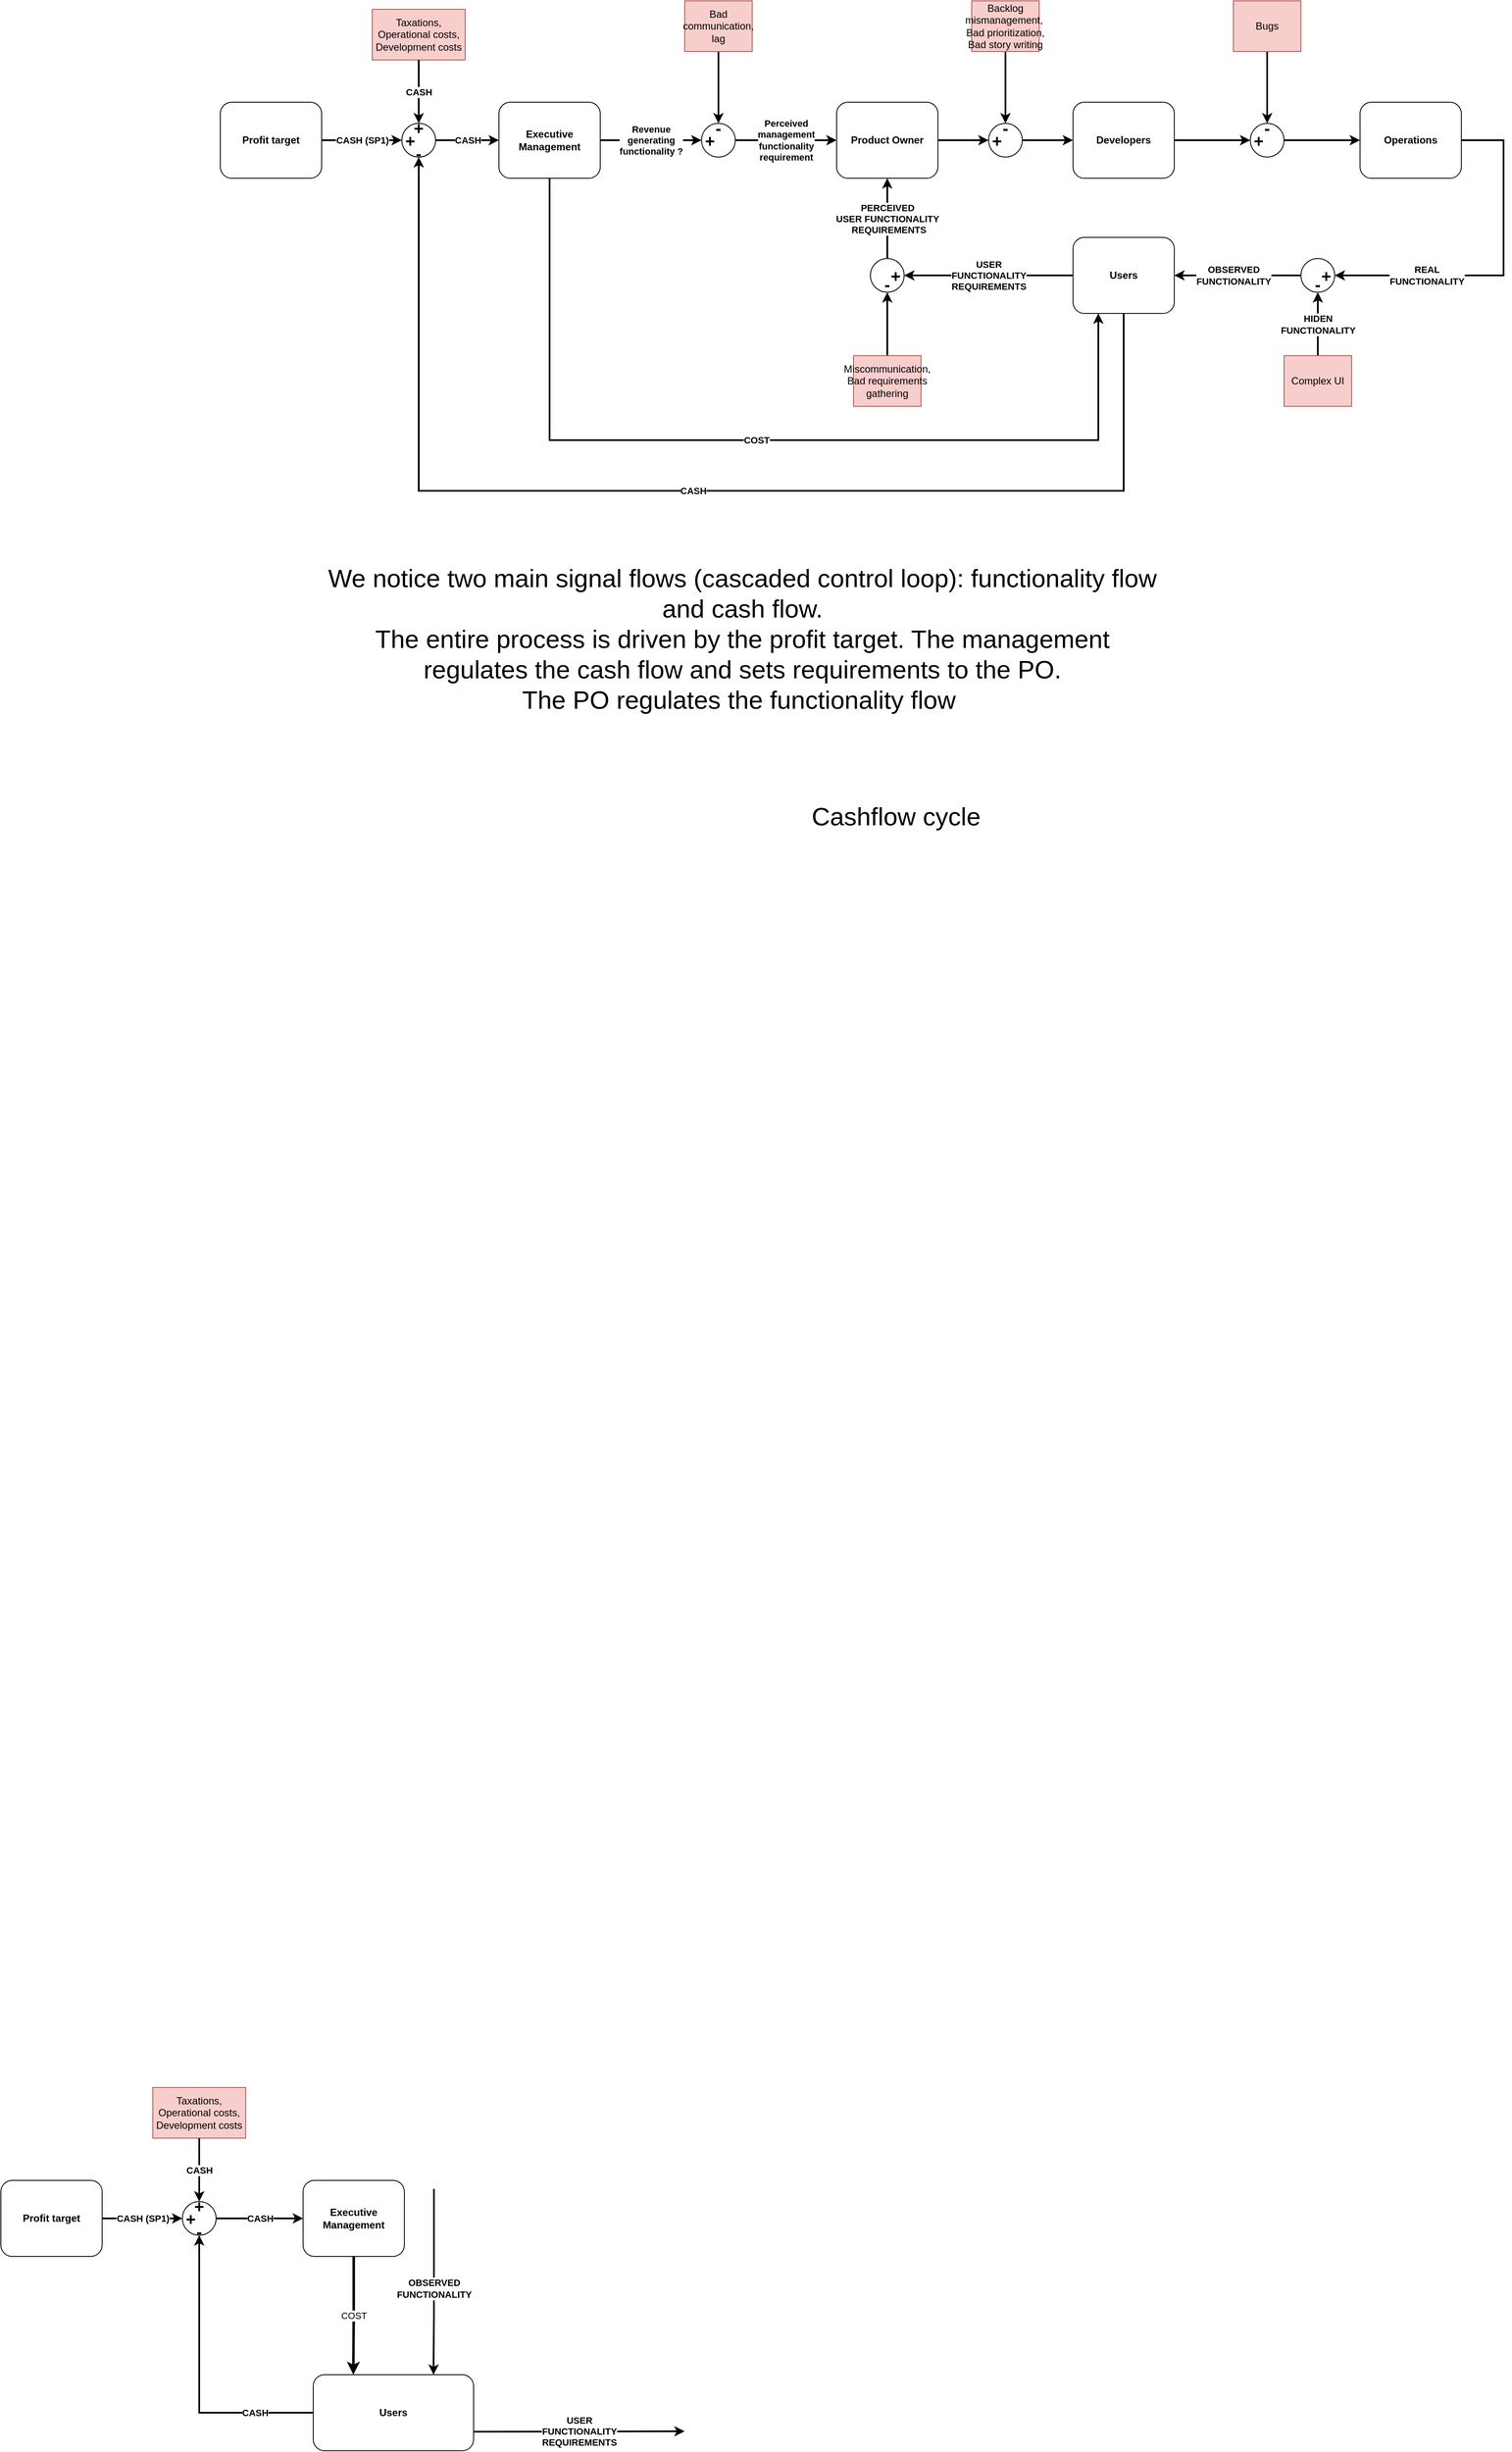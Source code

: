<mxfile version="22.1.11" type="github" pages="2">
  <diagram name="MAIN" id="kMi4MfaVG8bFLmQlTl4C">
    <mxGraphModel dx="2533" dy="1007" grid="1" gridSize="10" guides="1" tooltips="1" connect="1" arrows="1" fold="1" page="1" pageScale="1" pageWidth="827" pageHeight="1169" math="0" shadow="0">
      <root>
        <mxCell id="0" />
        <mxCell id="1" parent="0" />
        <mxCell id="jFcU7FumkJ6Ztm3b8WU0-35" value="&lt;b&gt;Revenue &lt;br&gt;generating&lt;br&gt;functionality ?&lt;/b&gt;" style="edgeStyle=orthogonalEdgeStyle;rounded=0;orthogonalLoop=1;jettySize=auto;html=1;exitX=1;exitY=0.5;exitDx=0;exitDy=0;entryX=0;entryY=0.5;entryDx=0;entryDy=0;strokeWidth=2;" parent="1" source="jFcU7FumkJ6Ztm3b8WU0-1" target="jFcU7FumkJ6Ztm3b8WU0-32" edge="1">
          <mxGeometry relative="1" as="geometry" />
        </mxCell>
        <mxCell id="jFcU7FumkJ6Ztm3b8WU0-68" value="&lt;b&gt;COST&lt;/b&gt;" style="edgeStyle=orthogonalEdgeStyle;rounded=0;orthogonalLoop=1;jettySize=auto;html=1;exitX=0.5;exitY=1;exitDx=0;exitDy=0;entryX=0.25;entryY=1;entryDx=0;entryDy=0;strokeWidth=2;" parent="1" source="jFcU7FumkJ6Ztm3b8WU0-1" target="jFcU7FumkJ6Ztm3b8WU0-7" edge="1">
          <mxGeometry relative="1" as="geometry">
            <mxPoint x="100" y="480" as="targetPoint" />
            <Array as="points">
              <mxPoint x="-140" y="640" />
              <mxPoint x="510" y="640" />
            </Array>
          </mxGeometry>
        </mxCell>
        <mxCell id="jFcU7FumkJ6Ztm3b8WU0-1" value="Executive&lt;br&gt;Management" style="rounded=1;whiteSpace=wrap;html=1;fontStyle=1" parent="1" vertex="1">
          <mxGeometry x="-200" y="240" width="120" height="90" as="geometry" />
        </mxCell>
        <mxCell id="jFcU7FumkJ6Ztm3b8WU0-15" style="edgeStyle=orthogonalEdgeStyle;rounded=0;orthogonalLoop=1;jettySize=auto;html=1;exitX=1;exitY=0.5;exitDx=0;exitDy=0;entryX=0;entryY=0.5;entryDx=0;entryDy=0;strokeWidth=2;" parent="1" source="jFcU7FumkJ6Ztm3b8WU0-2" target="jFcU7FumkJ6Ztm3b8WU0-14" edge="1">
          <mxGeometry relative="1" as="geometry" />
        </mxCell>
        <mxCell id="jFcU7FumkJ6Ztm3b8WU0-2" value="Product Owner" style="rounded=1;whiteSpace=wrap;html=1;fontStyle=1" parent="1" vertex="1">
          <mxGeometry x="200" y="240" width="120" height="90" as="geometry" />
        </mxCell>
        <mxCell id="jFcU7FumkJ6Ztm3b8WU0-13" style="edgeStyle=orthogonalEdgeStyle;rounded=0;orthogonalLoop=1;jettySize=auto;html=1;exitX=1;exitY=0.5;exitDx=0;exitDy=0;entryX=0;entryY=0.5;entryDx=0;entryDy=0;strokeWidth=2;" parent="1" source="jFcU7FumkJ6Ztm3b8WU0-3" target="jFcU7FumkJ6Ztm3b8WU0-8" edge="1">
          <mxGeometry relative="1" as="geometry" />
        </mxCell>
        <mxCell id="jFcU7FumkJ6Ztm3b8WU0-3" value="Developers" style="rounded=1;whiteSpace=wrap;html=1;fontStyle=1" parent="1" vertex="1">
          <mxGeometry x="480" y="240" width="120" height="90" as="geometry" />
        </mxCell>
        <mxCell id="jFcU7FumkJ6Ztm3b8WU0-27" value="&lt;b&gt;REAL&lt;br&gt;FUNCTIONALITY&lt;/b&gt;" style="edgeStyle=orthogonalEdgeStyle;rounded=0;orthogonalLoop=1;jettySize=auto;html=1;exitX=1;exitY=0.5;exitDx=0;exitDy=0;entryX=1;entryY=0.5;entryDx=0;entryDy=0;strokeWidth=2;" parent="1" source="jFcU7FumkJ6Ztm3b8WU0-4" target="jFcU7FumkJ6Ztm3b8WU0-26" edge="1">
          <mxGeometry x="0.469" relative="1" as="geometry">
            <Array as="points">
              <mxPoint x="990" y="285" />
              <mxPoint x="990" y="445" />
            </Array>
            <mxPoint as="offset" />
          </mxGeometry>
        </mxCell>
        <mxCell id="jFcU7FumkJ6Ztm3b8WU0-4" value="Operations" style="rounded=1;whiteSpace=wrap;html=1;fontStyle=1" parent="1" vertex="1">
          <mxGeometry x="820" y="240" width="120" height="90" as="geometry" />
        </mxCell>
        <mxCell id="jFcU7FumkJ6Ztm3b8WU0-20" value="&lt;b&gt;USER &lt;br&gt;FUNCTIONALITY&lt;br&gt;REQUIREMENTS&lt;/b&gt;" style="edgeStyle=orthogonalEdgeStyle;rounded=0;orthogonalLoop=1;jettySize=auto;html=1;exitX=0;exitY=0.5;exitDx=0;exitDy=0;entryX=1;entryY=0.5;entryDx=0;entryDy=0;strokeWidth=2;" parent="1" source="jFcU7FumkJ6Ztm3b8WU0-7" target="jFcU7FumkJ6Ztm3b8WU0-21" edge="1">
          <mxGeometry relative="1" as="geometry">
            <mxPoint x="360" y="445.241" as="targetPoint" />
          </mxGeometry>
        </mxCell>
        <mxCell id="jFcU7FumkJ6Ztm3b8WU0-37" value="&lt;b&gt;CASH&lt;/b&gt;" style="edgeStyle=orthogonalEdgeStyle;rounded=0;orthogonalLoop=1;jettySize=auto;html=1;exitX=0.5;exitY=1;exitDx=0;exitDy=0;entryX=0.5;entryY=1;entryDx=0;entryDy=0;strokeWidth=2;jumpStyle=arc;" parent="1" source="jFcU7FumkJ6Ztm3b8WU0-7" target="jFcU7FumkJ6Ztm3b8WU0-53" edge="1">
          <mxGeometry relative="1" as="geometry">
            <mxPoint x="-20" y="550" as="targetPoint" />
            <Array as="points">
              <mxPoint x="540" y="700" />
              <mxPoint x="-295" y="700" />
            </Array>
          </mxGeometry>
        </mxCell>
        <mxCell id="jFcU7FumkJ6Ztm3b8WU0-7" value="Users" style="rounded=1;whiteSpace=wrap;html=1;fontStyle=1" parent="1" vertex="1">
          <mxGeometry x="480" y="400" width="120" height="90" as="geometry" />
        </mxCell>
        <mxCell id="jFcU7FumkJ6Ztm3b8WU0-12" style="edgeStyle=orthogonalEdgeStyle;rounded=0;orthogonalLoop=1;jettySize=auto;html=1;exitX=1;exitY=0.5;exitDx=0;exitDy=0;entryX=0;entryY=0.5;entryDx=0;entryDy=0;strokeWidth=2;" parent="1" source="jFcU7FumkJ6Ztm3b8WU0-8" target="jFcU7FumkJ6Ztm3b8WU0-4" edge="1">
          <mxGeometry relative="1" as="geometry" />
        </mxCell>
        <mxCell id="jFcU7FumkJ6Ztm3b8WU0-11" style="edgeStyle=orthogonalEdgeStyle;rounded=0;orthogonalLoop=1;jettySize=auto;html=1;exitX=0.5;exitY=1;exitDx=0;exitDy=0;entryX=0.5;entryY=0;entryDx=0;entryDy=0;strokeWidth=2;" parent="1" source="jFcU7FumkJ6Ztm3b8WU0-9" target="jFcU7FumkJ6Ztm3b8WU0-8" edge="1">
          <mxGeometry relative="1" as="geometry" />
        </mxCell>
        <mxCell id="jFcU7FumkJ6Ztm3b8WU0-9" value="Bugs" style="rounded=0;whiteSpace=wrap;html=1;fillColor=#f8cecc;strokeColor=#b85450;" parent="1" vertex="1">
          <mxGeometry x="670" y="120" width="80" height="60" as="geometry" />
        </mxCell>
        <mxCell id="jFcU7FumkJ6Ztm3b8WU0-16" style="edgeStyle=orthogonalEdgeStyle;rounded=0;orthogonalLoop=1;jettySize=auto;html=1;exitX=1;exitY=0.5;exitDx=0;exitDy=0;entryX=0;entryY=0.5;entryDx=0;entryDy=0;strokeWidth=2;" parent="1" source="jFcU7FumkJ6Ztm3b8WU0-14" target="jFcU7FumkJ6Ztm3b8WU0-3" edge="1">
          <mxGeometry relative="1" as="geometry">
            <mxPoint x="470" y="280" as="targetPoint" />
          </mxGeometry>
        </mxCell>
        <mxCell id="jFcU7FumkJ6Ztm3b8WU0-14" value="" style="ellipse;whiteSpace=wrap;html=1;aspect=fixed;" parent="1" vertex="1">
          <mxGeometry x="380" y="265" width="40" height="40" as="geometry" />
        </mxCell>
        <mxCell id="jFcU7FumkJ6Ztm3b8WU0-19" style="edgeStyle=orthogonalEdgeStyle;rounded=0;orthogonalLoop=1;jettySize=auto;html=1;exitX=0.5;exitY=1;exitDx=0;exitDy=0;entryX=0.5;entryY=0;entryDx=0;entryDy=0;strokeWidth=2;" parent="1" source="jFcU7FumkJ6Ztm3b8WU0-18" target="jFcU7FumkJ6Ztm3b8WU0-14" edge="1">
          <mxGeometry relative="1" as="geometry" />
        </mxCell>
        <mxCell id="jFcU7FumkJ6Ztm3b8WU0-18" value="Backlog mismanagement,&amp;nbsp;&lt;br&gt;Bad prioritization,&lt;br&gt;Bad story writing" style="rounded=0;whiteSpace=wrap;html=1;fillColor=#f8cecc;strokeColor=#b85450;" parent="1" vertex="1">
          <mxGeometry x="360" y="120" width="80" height="60" as="geometry" />
        </mxCell>
        <mxCell id="jFcU7FumkJ6Ztm3b8WU0-22" value="&lt;b style=&quot;border-color: var(--border-color); color: rgb(0, 0, 0); font-family: Helvetica; font-size: 11px; font-style: normal; font-variant-ligatures: normal; font-variant-caps: normal; letter-spacing: normal; orphans: 2; text-align: center; text-indent: 0px; text-transform: none; widows: 2; word-spacing: 0px; -webkit-text-stroke-width: 0px; text-decoration-thickness: initial; text-decoration-style: initial; text-decoration-color: initial;&quot;&gt;PERCEIVED&lt;br&gt;USER FUNCTIONALITY&lt;br&gt;&amp;nbsp;REQUIREMENTS&lt;/b&gt;" style="edgeStyle=orthogonalEdgeStyle;rounded=0;orthogonalLoop=1;jettySize=auto;html=1;exitX=0.5;exitY=0;exitDx=0;exitDy=0;entryX=0.5;entryY=1;entryDx=0;entryDy=0;strokeWidth=2;" parent="1" source="jFcU7FumkJ6Ztm3b8WU0-21" target="jFcU7FumkJ6Ztm3b8WU0-2" edge="1">
          <mxGeometry relative="1" as="geometry" />
        </mxCell>
        <mxCell id="jFcU7FumkJ6Ztm3b8WU0-21" value="" style="ellipse;whiteSpace=wrap;html=1;aspect=fixed;" parent="1" vertex="1">
          <mxGeometry x="240" y="425" width="40" height="40" as="geometry" />
        </mxCell>
        <mxCell id="jFcU7FumkJ6Ztm3b8WU0-25" value="" style="edgeStyle=orthogonalEdgeStyle;rounded=0;orthogonalLoop=1;jettySize=auto;html=1;exitX=0.5;exitY=0;exitDx=0;exitDy=0;entryX=0.5;entryY=1;entryDx=0;entryDy=0;strokeWidth=2;" parent="1" source="jFcU7FumkJ6Ztm3b8WU0-24" target="jFcU7FumkJ6Ztm3b8WU0-21" edge="1">
          <mxGeometry relative="1" as="geometry" />
        </mxCell>
        <mxCell id="jFcU7FumkJ6Ztm3b8WU0-24" value="Miscommunication,&lt;br&gt;Bad requirements gathering" style="rounded=0;whiteSpace=wrap;html=1;fillColor=#f8cecc;strokeColor=#b85450;" parent="1" vertex="1">
          <mxGeometry x="220" y="540" width="80" height="60" as="geometry" />
        </mxCell>
        <mxCell id="jFcU7FumkJ6Ztm3b8WU0-28" value="&lt;b style=&quot;border-color: var(--border-color); color: rgb(0, 0, 0); font-family: Helvetica; font-size: 11px; font-style: normal; font-variant-ligatures: normal; font-variant-caps: normal; letter-spacing: normal; orphans: 2; text-align: center; text-indent: 0px; text-transform: none; widows: 2; word-spacing: 0px; -webkit-text-stroke-width: 0px; text-decoration-thickness: initial; text-decoration-style: initial; text-decoration-color: initial;&quot;&gt;OBSERVED&lt;br&gt;FUNCTIONALITY&lt;/b&gt;" style="edgeStyle=orthogonalEdgeStyle;rounded=0;orthogonalLoop=1;jettySize=auto;html=1;exitX=0;exitY=0.5;exitDx=0;exitDy=0;strokeWidth=2;" parent="1" source="jFcU7FumkJ6Ztm3b8WU0-26" target="jFcU7FumkJ6Ztm3b8WU0-7" edge="1">
          <mxGeometry x="0.067" relative="1" as="geometry">
            <mxPoint as="offset" />
          </mxGeometry>
        </mxCell>
        <mxCell id="jFcU7FumkJ6Ztm3b8WU0-26" value="" style="ellipse;whiteSpace=wrap;html=1;aspect=fixed;" parent="1" vertex="1">
          <mxGeometry x="750" y="425" width="40" height="40" as="geometry" />
        </mxCell>
        <mxCell id="jFcU7FumkJ6Ztm3b8WU0-30" value="&lt;b style=&quot;border-color: var(--border-color); color: rgb(0, 0, 0); font-family: Helvetica; font-size: 11px; font-style: normal; font-variant-ligatures: normal; font-variant-caps: normal; letter-spacing: normal; orphans: 2; text-align: center; text-indent: 0px; text-transform: none; widows: 2; word-spacing: 0px; -webkit-text-stroke-width: 0px; text-decoration-thickness: initial; text-decoration-style: initial; text-decoration-color: initial;&quot;&gt;HIDEN&lt;br&gt;FUNCTIONALITY&lt;/b&gt;" style="edgeStyle=orthogonalEdgeStyle;rounded=0;orthogonalLoop=1;jettySize=auto;html=1;exitX=0.5;exitY=0;exitDx=0;exitDy=0;entryX=0.5;entryY=1;entryDx=0;entryDy=0;strokeWidth=2;" parent="1" source="jFcU7FumkJ6Ztm3b8WU0-29" target="jFcU7FumkJ6Ztm3b8WU0-26" edge="1">
          <mxGeometry relative="1" as="geometry" />
        </mxCell>
        <mxCell id="jFcU7FumkJ6Ztm3b8WU0-29" value="Complex UI" style="rounded=0;whiteSpace=wrap;html=1;fillColor=#f8cecc;strokeColor=#b85450;" parent="1" vertex="1">
          <mxGeometry x="730" y="540" width="80" height="60" as="geometry" />
        </mxCell>
        <mxCell id="jFcU7FumkJ6Ztm3b8WU0-33" style="edgeStyle=orthogonalEdgeStyle;rounded=0;orthogonalLoop=1;jettySize=auto;html=1;exitX=0.5;exitY=1;exitDx=0;exitDy=0;entryX=0.5;entryY=0;entryDx=0;entryDy=0;strokeWidth=2;" parent="1" source="jFcU7FumkJ6Ztm3b8WU0-31" target="jFcU7FumkJ6Ztm3b8WU0-32" edge="1">
          <mxGeometry relative="1" as="geometry" />
        </mxCell>
        <mxCell id="jFcU7FumkJ6Ztm3b8WU0-31" value="Bad communication,&lt;br&gt;lag" style="rounded=0;whiteSpace=wrap;html=1;fillColor=#f8cecc;strokeColor=#b85450;" parent="1" vertex="1">
          <mxGeometry x="20" y="120" width="80" height="60" as="geometry" />
        </mxCell>
        <mxCell id="jFcU7FumkJ6Ztm3b8WU0-34" value="&lt;b&gt;Perceived&lt;br&gt;management&lt;br&gt;functionality&lt;br&gt;requirement&lt;/b&gt;" style="edgeStyle=orthogonalEdgeStyle;rounded=0;orthogonalLoop=1;jettySize=auto;html=1;exitX=1;exitY=0.5;exitDx=0;exitDy=0;entryX=0;entryY=0.5;entryDx=0;entryDy=0;strokeWidth=2;" parent="1" source="jFcU7FumkJ6Ztm3b8WU0-32" target="jFcU7FumkJ6Ztm3b8WU0-2" edge="1">
          <mxGeometry relative="1" as="geometry" />
        </mxCell>
        <mxCell id="jFcU7FumkJ6Ztm3b8WU0-46" value="&lt;b&gt;CASH (SP1)&lt;/b&gt;" style="edgeStyle=orthogonalEdgeStyle;rounded=0;orthogonalLoop=1;jettySize=auto;html=1;exitX=1;exitY=0.5;exitDx=0;exitDy=0;strokeWidth=2;entryX=0;entryY=0.5;entryDx=0;entryDy=0;" parent="1" source="jFcU7FumkJ6Ztm3b8WU0-47" target="jFcU7FumkJ6Ztm3b8WU0-53" edge="1">
          <mxGeometry relative="1" as="geometry">
            <mxPoint x="-460" y="390" as="sourcePoint" />
            <mxPoint x="-300" y="285" as="targetPoint" />
          </mxGeometry>
        </mxCell>
        <mxCell id="jFcU7FumkJ6Ztm3b8WU0-47" value="Profit target" style="rounded=1;whiteSpace=wrap;html=1;fontStyle=1" parent="1" vertex="1">
          <mxGeometry x="-530" y="240" width="120" height="90" as="geometry" />
        </mxCell>
        <mxCell id="jFcU7FumkJ6Ztm3b8WU0-58" value="&lt;b&gt;CASH&lt;/b&gt;" style="edgeStyle=orthogonalEdgeStyle;rounded=0;orthogonalLoop=1;jettySize=auto;html=1;exitX=1;exitY=0.5;exitDx=0;exitDy=0;entryX=0;entryY=0.5;entryDx=0;entryDy=0;strokeWidth=2;" parent="1" source="jFcU7FumkJ6Ztm3b8WU0-53" target="jFcU7FumkJ6Ztm3b8WU0-1" edge="1">
          <mxGeometry relative="1" as="geometry" />
        </mxCell>
        <mxCell id="jFcU7FumkJ6Ztm3b8WU0-55" value="Taxations,&lt;br&gt;Operational costs,&lt;br&gt;Development costs" style="rounded=0;whiteSpace=wrap;html=1;fillColor=#f8cecc;strokeColor=#b85450;" parent="1" vertex="1">
          <mxGeometry x="-350" y="130" width="110" height="60" as="geometry" />
        </mxCell>
        <mxCell id="jFcU7FumkJ6Ztm3b8WU0-56" value="&lt;b&gt;CASH&lt;/b&gt;" style="edgeStyle=orthogonalEdgeStyle;rounded=0;orthogonalLoop=1;jettySize=auto;html=1;exitX=0.5;exitY=1;exitDx=0;exitDy=0;strokeWidth=2;entryX=0.5;entryY=0;entryDx=0;entryDy=0;" parent="1" source="jFcU7FumkJ6Ztm3b8WU0-55" target="jFcU7FumkJ6Ztm3b8WU0-53" edge="1">
          <mxGeometry relative="1" as="geometry">
            <mxPoint x="-170" y="530" as="sourcePoint" />
            <mxPoint x="-260" y="260" as="targetPoint" />
          </mxGeometry>
        </mxCell>
        <mxCell id="jFcU7FumkJ6Ztm3b8WU0-71" value="&lt;font style=&quot;font-size: 30px;&quot;&gt;We notice two main signal flows (cascaded control loop): functionality flow and cash flow. &lt;br&gt;The entire process is driven by the profit target. The management regulates the cash flow and sets requirements to the PO.&lt;br&gt;The PO regulates the functionality flow&amp;nbsp;&lt;/font&gt;" style="text;html=1;strokeColor=none;fillColor=none;align=center;verticalAlign=middle;whiteSpace=wrap;rounded=0;" parent="1" vertex="1">
          <mxGeometry x="-413" y="860" width="1003" height="30" as="geometry" />
        </mxCell>
        <mxCell id="jFcU7FumkJ6Ztm3b8WU0-74" value="&lt;font size=&quot;1&quot; style=&quot;&quot;&gt;&lt;b style=&quot;font-size: 20px;&quot;&gt;-&lt;/b&gt;&lt;/font&gt;" style="text;html=1;strokeColor=none;fillColor=none;align=center;verticalAlign=middle;whiteSpace=wrap;rounded=0;" parent="1" vertex="1">
          <mxGeometry x="390" y="265" width="20" height="10" as="geometry" />
        </mxCell>
        <mxCell id="jFcU7FumkJ6Ztm3b8WU0-75" value="&lt;font size=&quot;1&quot; style=&quot;&quot;&gt;&lt;b style=&quot;font-size: 20px;&quot;&gt;+&lt;/b&gt;&lt;/font&gt;" style="text;html=1;strokeColor=none;fillColor=none;align=center;verticalAlign=middle;whiteSpace=wrap;rounded=0;" parent="1" vertex="1">
          <mxGeometry x="380" y="280" width="20" height="10" as="geometry" />
        </mxCell>
        <mxCell id="jFcU7FumkJ6Ztm3b8WU0-78" value="&lt;font size=&quot;1&quot; style=&quot;&quot;&gt;&lt;b style=&quot;font-size: 20px;&quot;&gt;-&lt;/b&gt;&lt;/font&gt;" style="text;html=1;strokeColor=none;fillColor=none;align=center;verticalAlign=middle;whiteSpace=wrap;rounded=0;" parent="1" vertex="1">
          <mxGeometry x="760" y="450" width="20" height="10" as="geometry" />
        </mxCell>
        <mxCell id="jFcU7FumkJ6Ztm3b8WU0-79" value="&lt;font size=&quot;1&quot; style=&quot;&quot;&gt;&lt;b style=&quot;font-size: 20px;&quot;&gt;+&lt;/b&gt;&lt;/font&gt;" style="text;html=1;strokeColor=none;fillColor=none;align=center;verticalAlign=middle;whiteSpace=wrap;rounded=0;" parent="1" vertex="1">
          <mxGeometry x="770" y="440" width="20" height="10" as="geometry" />
        </mxCell>
        <mxCell id="jFcU7FumkJ6Ztm3b8WU0-80" value="&lt;font size=&quot;1&quot; style=&quot;&quot;&gt;&lt;b style=&quot;font-size: 20px;&quot;&gt;+&lt;/b&gt;&lt;/font&gt;" style="text;html=1;strokeColor=none;fillColor=none;align=center;verticalAlign=middle;whiteSpace=wrap;rounded=0;" parent="1" vertex="1">
          <mxGeometry x="260" y="440" width="20" height="10" as="geometry" />
        </mxCell>
        <mxCell id="jFcU7FumkJ6Ztm3b8WU0-81" value="&lt;font size=&quot;1&quot; style=&quot;&quot;&gt;&lt;b style=&quot;font-size: 20px;&quot;&gt;-&lt;/b&gt;&lt;/font&gt;" style="text;html=1;strokeColor=none;fillColor=none;align=center;verticalAlign=middle;whiteSpace=wrap;rounded=0;" parent="1" vertex="1">
          <mxGeometry x="250" y="450" width="20" height="10" as="geometry" />
        </mxCell>
        <mxCell id="jFcU7FumkJ6Ztm3b8WU0-82" value="" style="group" parent="1" vertex="1" connectable="0">
          <mxGeometry x="-315" y="265" width="40" height="40" as="geometry" />
        </mxCell>
        <mxCell id="jFcU7FumkJ6Ztm3b8WU0-53" value="" style="ellipse;whiteSpace=wrap;html=1;aspect=fixed;" parent="jFcU7FumkJ6Ztm3b8WU0-82" vertex="1">
          <mxGeometry width="40" height="40" as="geometry" />
        </mxCell>
        <mxCell id="jFcU7FumkJ6Ztm3b8WU0-60" value="&lt;font size=&quot;1&quot; style=&quot;&quot;&gt;&lt;b style=&quot;font-size: 20px;&quot;&gt;+&lt;/b&gt;&lt;/font&gt;" style="text;html=1;strokeColor=none;fillColor=none;align=center;verticalAlign=middle;whiteSpace=wrap;rounded=0;" parent="jFcU7FumkJ6Ztm3b8WU0-82" vertex="1">
          <mxGeometry y="15" width="20" height="10" as="geometry" />
        </mxCell>
        <mxCell id="jFcU7FumkJ6Ztm3b8WU0-62" value="&lt;font size=&quot;1&quot; style=&quot;&quot;&gt;&lt;b style=&quot;font-size: 20px;&quot;&gt;+&lt;/b&gt;&lt;/font&gt;" style="text;html=1;strokeColor=none;fillColor=none;align=center;verticalAlign=middle;whiteSpace=wrap;rounded=0;" parent="jFcU7FumkJ6Ztm3b8WU0-82" vertex="1">
          <mxGeometry x="10" width="20" height="10" as="geometry" />
        </mxCell>
        <mxCell id="jFcU7FumkJ6Ztm3b8WU0-63" value="&lt;font size=&quot;1&quot; style=&quot;&quot;&gt;&lt;b style=&quot;font-size: 20px;&quot;&gt;-&lt;/b&gt;&lt;/font&gt;" style="text;html=1;strokeColor=none;fillColor=none;align=center;verticalAlign=middle;whiteSpace=wrap;rounded=0;" parent="jFcU7FumkJ6Ztm3b8WU0-82" vertex="1">
          <mxGeometry x="10" y="30" width="20" height="10" as="geometry" />
        </mxCell>
        <mxCell id="jFcU7FumkJ6Ztm3b8WU0-83" value="" style="group" parent="1" vertex="1" connectable="0">
          <mxGeometry x="40" y="265" width="40" height="40" as="geometry" />
        </mxCell>
        <mxCell id="jFcU7FumkJ6Ztm3b8WU0-32" value="" style="ellipse;whiteSpace=wrap;html=1;aspect=fixed;" parent="jFcU7FumkJ6Ztm3b8WU0-83" vertex="1">
          <mxGeometry width="40" height="40" as="geometry" />
        </mxCell>
        <mxCell id="jFcU7FumkJ6Ztm3b8WU0-72" value="&lt;font size=&quot;1&quot; style=&quot;&quot;&gt;&lt;b style=&quot;font-size: 20px;&quot;&gt;+&lt;/b&gt;&lt;/font&gt;" style="text;html=1;strokeColor=none;fillColor=none;align=center;verticalAlign=middle;whiteSpace=wrap;rounded=0;" parent="jFcU7FumkJ6Ztm3b8WU0-83" vertex="1">
          <mxGeometry y="15" width="20" height="10" as="geometry" />
        </mxCell>
        <mxCell id="jFcU7FumkJ6Ztm3b8WU0-73" value="&lt;font size=&quot;1&quot; style=&quot;&quot;&gt;&lt;b style=&quot;font-size: 20px;&quot;&gt;-&lt;/b&gt;&lt;/font&gt;" style="text;html=1;strokeColor=none;fillColor=none;align=center;verticalAlign=middle;whiteSpace=wrap;rounded=0;" parent="jFcU7FumkJ6Ztm3b8WU0-83" vertex="1">
          <mxGeometry x="10" width="20" height="10" as="geometry" />
        </mxCell>
        <mxCell id="jFcU7FumkJ6Ztm3b8WU0-87" value="" style="group" parent="1" vertex="1" connectable="0">
          <mxGeometry x="690" y="265" width="40" height="40" as="geometry" />
        </mxCell>
        <mxCell id="jFcU7FumkJ6Ztm3b8WU0-8" value="" style="ellipse;whiteSpace=wrap;html=1;aspect=fixed;" parent="jFcU7FumkJ6Ztm3b8WU0-87" vertex="1">
          <mxGeometry width="40" height="40" as="geometry" />
        </mxCell>
        <mxCell id="jFcU7FumkJ6Ztm3b8WU0-76" value="&lt;font size=&quot;1&quot; style=&quot;&quot;&gt;&lt;b style=&quot;font-size: 20px;&quot;&gt;-&lt;/b&gt;&lt;/font&gt;" style="text;html=1;strokeColor=none;fillColor=none;align=center;verticalAlign=middle;whiteSpace=wrap;rounded=0;" parent="jFcU7FumkJ6Ztm3b8WU0-87" vertex="1">
          <mxGeometry x="10" width="20" height="10" as="geometry" />
        </mxCell>
        <mxCell id="jFcU7FumkJ6Ztm3b8WU0-77" value="&lt;font size=&quot;1&quot; style=&quot;&quot;&gt;&lt;b style=&quot;font-size: 20px;&quot;&gt;+&lt;/b&gt;&lt;/font&gt;" style="text;html=1;strokeColor=none;fillColor=none;align=center;verticalAlign=middle;whiteSpace=wrap;rounded=0;" parent="jFcU7FumkJ6Ztm3b8WU0-87" vertex="1">
          <mxGeometry y="15" width="20" height="10" as="geometry" />
        </mxCell>
        <mxCell id="lNDd1VFo_PoPSK2csiRZ-125" value="COST" style="edgeStyle=orthogonalEdgeStyle;rounded=0;orthogonalLoop=1;jettySize=auto;html=1;exitX=0.5;exitY=1;exitDx=0;exitDy=0;entryX=0.25;entryY=0;entryDx=0;entryDy=0;strokeWidth=3;" edge="1" parent="1" source="lNDd1VFo_PoPSK2csiRZ-67" target="lNDd1VFo_PoPSK2csiRZ-70">
          <mxGeometry relative="1" as="geometry" />
        </mxCell>
        <mxCell id="lNDd1VFo_PoPSK2csiRZ-67" value="Executive&lt;br&gt;Management" style="rounded=1;whiteSpace=wrap;html=1;fontStyle=1" vertex="1" parent="1">
          <mxGeometry x="-432" y="2700" width="120" height="90" as="geometry" />
        </mxCell>
        <mxCell id="lNDd1VFo_PoPSK2csiRZ-68" value="&lt;b&gt;USER &lt;br&gt;FUNCTIONALITY&lt;br&gt;REQUIREMENTS&lt;/b&gt;" style="edgeStyle=orthogonalEdgeStyle;rounded=0;orthogonalLoop=1;jettySize=auto;html=1;strokeWidth=2;exitX=1;exitY=0.75;exitDx=0;exitDy=0;" edge="1" parent="1" source="lNDd1VFo_PoPSK2csiRZ-70">
          <mxGeometry relative="1" as="geometry">
            <mxPoint x="20" y="2997" as="targetPoint" />
            <mxPoint x="-80" y="2990" as="sourcePoint" />
          </mxGeometry>
        </mxCell>
        <mxCell id="lNDd1VFo_PoPSK2csiRZ-69" value="&lt;b&gt;CASH&lt;/b&gt;" style="edgeStyle=orthogonalEdgeStyle;rounded=0;orthogonalLoop=1;jettySize=auto;html=1;exitX=0;exitY=0.5;exitDx=0;exitDy=0;entryX=0.5;entryY=1;entryDx=0;entryDy=0;strokeWidth=2;jumpStyle=arc;" edge="1" parent="1" source="lNDd1VFo_PoPSK2csiRZ-70" target="lNDd1VFo_PoPSK2csiRZ-78">
          <mxGeometry x="-0.594" relative="1" as="geometry">
            <mxPoint x="-280" y="2880" as="targetPoint" />
            <Array as="points">
              <mxPoint x="-555" y="2975" />
            </Array>
            <mxPoint x="1" as="offset" />
          </mxGeometry>
        </mxCell>
        <mxCell id="lNDd1VFo_PoPSK2csiRZ-70" value="Users" style="rounded=1;whiteSpace=wrap;html=1;fontStyle=1" vertex="1" parent="1">
          <mxGeometry x="-420" y="2930" width="190" height="90" as="geometry" />
        </mxCell>
        <mxCell id="lNDd1VFo_PoPSK2csiRZ-71" value="&lt;b style=&quot;border-color: var(--border-color); color: rgb(0, 0, 0); font-family: Helvetica; font-size: 11px; font-style: normal; font-variant-ligatures: normal; font-variant-caps: normal; letter-spacing: normal; orphans: 2; text-align: center; text-indent: 0px; text-transform: none; widows: 2; word-spacing: 0px; -webkit-text-stroke-width: 0px; text-decoration-thickness: initial; text-decoration-style: initial; text-decoration-color: initial;&quot;&gt;OBSERVED&lt;br&gt;FUNCTIONALITY&lt;/b&gt;" style="edgeStyle=orthogonalEdgeStyle;rounded=0;orthogonalLoop=1;jettySize=auto;html=1;strokeWidth=2;entryX=0.75;entryY=0;entryDx=0;entryDy=0;" edge="1" parent="1" target="lNDd1VFo_PoPSK2csiRZ-70">
          <mxGeometry x="0.067" relative="1" as="geometry">
            <mxPoint as="offset" />
            <mxPoint x="-277" y="2710" as="sourcePoint" />
            <Array as="points">
              <mxPoint x="-277" y="2860" />
            </Array>
          </mxGeometry>
        </mxCell>
        <mxCell id="lNDd1VFo_PoPSK2csiRZ-72" value="&lt;b&gt;CASH (SP1)&lt;/b&gt;" style="edgeStyle=orthogonalEdgeStyle;rounded=0;orthogonalLoop=1;jettySize=auto;html=1;exitX=1;exitY=0.5;exitDx=0;exitDy=0;strokeWidth=2;entryX=0;entryY=0.5;entryDx=0;entryDy=0;" edge="1" parent="1" source="lNDd1VFo_PoPSK2csiRZ-73" target="lNDd1VFo_PoPSK2csiRZ-78">
          <mxGeometry relative="1" as="geometry">
            <mxPoint x="-720" y="2850" as="sourcePoint" />
            <mxPoint x="-560" y="2745" as="targetPoint" />
          </mxGeometry>
        </mxCell>
        <mxCell id="lNDd1VFo_PoPSK2csiRZ-73" value="Profit target" style="rounded=1;whiteSpace=wrap;html=1;fontStyle=1" vertex="1" parent="1">
          <mxGeometry x="-790" y="2700" width="120" height="90" as="geometry" />
        </mxCell>
        <mxCell id="lNDd1VFo_PoPSK2csiRZ-74" value="&lt;b&gt;CASH&lt;/b&gt;" style="edgeStyle=orthogonalEdgeStyle;rounded=0;orthogonalLoop=1;jettySize=auto;html=1;exitX=1;exitY=0.5;exitDx=0;exitDy=0;entryX=0;entryY=0.5;entryDx=0;entryDy=0;strokeWidth=2;" edge="1" parent="1" source="lNDd1VFo_PoPSK2csiRZ-78" target="lNDd1VFo_PoPSK2csiRZ-67">
          <mxGeometry relative="1" as="geometry" />
        </mxCell>
        <mxCell id="lNDd1VFo_PoPSK2csiRZ-75" value="Taxations,&lt;br&gt;Operational costs,&lt;br&gt;Development costs" style="rounded=0;whiteSpace=wrap;html=1;fillColor=#f8cecc;strokeColor=#b85450;" vertex="1" parent="1">
          <mxGeometry x="-610" y="2590" width="110" height="60" as="geometry" />
        </mxCell>
        <mxCell id="lNDd1VFo_PoPSK2csiRZ-76" value="&lt;b&gt;CASH&lt;/b&gt;" style="edgeStyle=orthogonalEdgeStyle;rounded=0;orthogonalLoop=1;jettySize=auto;html=1;exitX=0.5;exitY=1;exitDx=0;exitDy=0;strokeWidth=2;entryX=0.5;entryY=0;entryDx=0;entryDy=0;" edge="1" parent="1" source="lNDd1VFo_PoPSK2csiRZ-75" target="lNDd1VFo_PoPSK2csiRZ-78">
          <mxGeometry relative="1" as="geometry">
            <mxPoint x="-430" y="2990" as="sourcePoint" />
            <mxPoint x="-520" y="2720" as="targetPoint" />
          </mxGeometry>
        </mxCell>
        <mxCell id="lNDd1VFo_PoPSK2csiRZ-77" value="" style="group" vertex="1" connectable="0" parent="1">
          <mxGeometry x="-575" y="2725" width="40" height="40" as="geometry" />
        </mxCell>
        <mxCell id="lNDd1VFo_PoPSK2csiRZ-78" value="" style="ellipse;whiteSpace=wrap;html=1;aspect=fixed;" vertex="1" parent="lNDd1VFo_PoPSK2csiRZ-77">
          <mxGeometry width="40" height="40" as="geometry" />
        </mxCell>
        <mxCell id="lNDd1VFo_PoPSK2csiRZ-79" value="&lt;font size=&quot;1&quot; style=&quot;&quot;&gt;&lt;b style=&quot;font-size: 20px;&quot;&gt;+&lt;/b&gt;&lt;/font&gt;" style="text;html=1;strokeColor=none;fillColor=none;align=center;verticalAlign=middle;whiteSpace=wrap;rounded=0;" vertex="1" parent="lNDd1VFo_PoPSK2csiRZ-77">
          <mxGeometry y="15" width="20" height="10" as="geometry" />
        </mxCell>
        <mxCell id="lNDd1VFo_PoPSK2csiRZ-80" value="&lt;font size=&quot;1&quot; style=&quot;&quot;&gt;&lt;b style=&quot;font-size: 20px;&quot;&gt;+&lt;/b&gt;&lt;/font&gt;" style="text;html=1;strokeColor=none;fillColor=none;align=center;verticalAlign=middle;whiteSpace=wrap;rounded=0;" vertex="1" parent="lNDd1VFo_PoPSK2csiRZ-77">
          <mxGeometry x="10" width="20" height="10" as="geometry" />
        </mxCell>
        <mxCell id="lNDd1VFo_PoPSK2csiRZ-81" value="&lt;font size=&quot;1&quot; style=&quot;&quot;&gt;&lt;b style=&quot;font-size: 20px;&quot;&gt;-&lt;/b&gt;&lt;/font&gt;" style="text;html=1;strokeColor=none;fillColor=none;align=center;verticalAlign=middle;whiteSpace=wrap;rounded=0;" vertex="1" parent="lNDd1VFo_PoPSK2csiRZ-77">
          <mxGeometry x="10" y="30" width="20" height="10" as="geometry" />
        </mxCell>
        <mxCell id="lNDd1VFo_PoPSK2csiRZ-82" value="&lt;span style=&quot;font-size: 30px;&quot;&gt;Cashflow cycle&lt;/span&gt;" style="text;html=1;strokeColor=none;fillColor=none;align=center;verticalAlign=middle;whiteSpace=wrap;rounded=0;" vertex="1" parent="1">
          <mxGeometry x="-231.5" y="1070" width="1003" height="30" as="geometry" />
        </mxCell>
      </root>
    </mxGraphModel>
  </diagram>
  <diagram id="q908z3cayx6Esgp9NWaD" name="USER">
    <mxGraphModel dx="1822" dy="-581" grid="1" gridSize="10" guides="1" tooltips="1" connect="1" arrows="1" fold="1" page="1" pageScale="1" pageWidth="827" pageHeight="1169" math="0" shadow="0">
      <root>
        <mxCell id="0" />
        <mxCell id="1" parent="0" />
        <mxCell id="p2MS8P7nM7XAYz9IeHlb-1" value="&lt;font style=&quot;font-size: 15px;&quot;&gt;Users&lt;/font&gt;" style="rounded=1;whiteSpace=wrap;html=1;fontStyle=1;labelPosition=center;verticalLabelPosition=top;align=center;verticalAlign=bottom;" vertex="1" parent="1">
          <mxGeometry x="-560" y="1440" width="220" height="350" as="geometry" />
        </mxCell>
        <mxCell id="p2MS8P7nM7XAYz9IeHlb-2" value="" style="endArrow=classic;html=1;rounded=0;strokeWidth=3;entryX=0;entryY=0.75;entryDx=0;entryDy=0;" edge="1" parent="1" source="p2MS8P7nM7XAYz9IeHlb-20" target="p2MS8P7nM7XAYz9IeHlb-12">
          <mxGeometry x="-1" y="36" width="50" height="50" relative="1" as="geometry">
            <mxPoint x="-790" y="1550.34" as="sourcePoint" />
            <mxPoint x="-520" y="1490" as="targetPoint" />
            <Array as="points" />
            <mxPoint x="-20" y="6" as="offset" />
          </mxGeometry>
        </mxCell>
        <mxCell id="p2MS8P7nM7XAYz9IeHlb-3" value="Cost" style="endArrow=classic;html=1;rounded=0;entryX=-0.039;entryY=0.339;entryDx=0;entryDy=0;strokeWidth=3;entryPerimeter=0;" edge="1" parent="1" target="p2MS8P7nM7XAYz9IeHlb-17">
          <mxGeometry width="50" height="50" relative="1" as="geometry">
            <mxPoint x="-780" y="1648" as="sourcePoint" />
            <mxPoint x="-530" y="1585" as="targetPoint" />
          </mxGeometry>
        </mxCell>
        <mxCell id="p2MS8P7nM7XAYz9IeHlb-4" value="New desired functionality&lt;br&gt;(User requirements)" style="endArrow=classic;html=1;rounded=0;strokeWidth=3;exitX=1;exitY=0.5;exitDx=0;exitDy=0;" edge="1" parent="1" source="p2MS8P7nM7XAYz9IeHlb-11">
          <mxGeometry width="50" height="50" relative="1" as="geometry">
            <mxPoint x="-290" y="1570" as="sourcePoint" />
            <mxPoint x="-160" y="1550" as="targetPoint" />
          </mxGeometry>
        </mxCell>
        <mxCell id="p2MS8P7nM7XAYz9IeHlb-5" value="Cash" style="endArrow=classic;html=1;rounded=0;strokeWidth=3;exitX=0.988;exitY=0.66;exitDx=0;exitDy=0;exitPerimeter=0;" edge="1" parent="1" source="p2MS8P7nM7XAYz9IeHlb-17">
          <mxGeometry width="50" height="50" relative="1" as="geometry">
            <mxPoint x="-330" y="1585" as="sourcePoint" />
            <mxPoint x="-150" y="1703" as="targetPoint" />
          </mxGeometry>
        </mxCell>
        <mxCell id="p2MS8P7nM7XAYz9IeHlb-6" value="&lt;div style=&quot;text-align: left; font-size: 19px;&quot;&gt;&lt;b style=&quot;background-color: initial;&quot;&gt;&lt;font style=&quot;font-size: 19px;&quot;&gt;The centralpiece of the software development lifecycle are the users.&lt;/font&gt;&lt;/b&gt;&lt;/div&gt;&lt;b style=&quot;font-size: 19px;&quot;&gt;&lt;font style=&quot;font-size: 19px;&quot;&gt;&lt;div style=&quot;text-align: left;&quot;&gt;&lt;b style=&quot;background-color: initial;&quot;&gt;They are modeled as a MIMO block, regulating two different signals, belonging to the two cascaded&amp;nbsp;&lt;/b&gt;&lt;b style=&quot;background-color: initial;&quot;&gt;loops: cash and functionality.&lt;/b&gt;&lt;/div&gt;&lt;div style=&quot;text-align: left;&quot;&gt;&lt;b style=&quot;background-color: initial;&quot;&gt;&lt;br&gt;&lt;/b&gt;&lt;/div&gt;&lt;div style=&quot;text-align: left;&quot;&gt;&lt;b style=&quot;background-color: initial;&quot;&gt;The users observe the system&#39;s functionality, and are presented with a cost imposed by the management. They compare the functionality with the cost, their internal budget and external competing offers, and agree (or not) to pay the cash.&lt;/b&gt;&lt;/div&gt;&lt;div style=&quot;text-align: left;&quot;&gt;&lt;b style=&quot;background-color: initial;&quot;&gt;&lt;br&gt;&lt;/b&gt;&lt;/div&gt;&lt;div style=&quot;text-align: left;&quot;&gt;&lt;b style=&quot;background-color: initial;&quot;&gt;In addition, they give new functionality requirements to the product owner.&lt;/b&gt;&lt;/div&gt;&lt;/font&gt;&lt;/b&gt;" style="text;html=1;strokeColor=none;fillColor=none;align=center;verticalAlign=middle;whiteSpace=wrap;rounded=0;" vertex="1" parent="1">
          <mxGeometry x="-790" y="1280" width="790" height="30" as="geometry" />
        </mxCell>
        <mxCell id="p2MS8P7nM7XAYz9IeHlb-7" style="edgeStyle=orthogonalEdgeStyle;rounded=0;orthogonalLoop=1;jettySize=auto;html=1;entryX=0.5;entryY=0;entryDx=0;entryDy=0;strokeWidth=3;" edge="1" parent="1" source="p2MS8P7nM7XAYz9IeHlb-8" target="p2MS8P7nM7XAYz9IeHlb-13">
          <mxGeometry relative="1" as="geometry" />
        </mxCell>
        <mxCell id="p2MS8P7nM7XAYz9IeHlb-8" value="Desired functionality" style="rounded=1;whiteSpace=wrap;html=1;" vertex="1" parent="1">
          <mxGeometry x="-482.5" y="1450" width="100" height="50" as="geometry" />
        </mxCell>
        <mxCell id="p2MS8P7nM7XAYz9IeHlb-9" value="" style="group" vertex="1" connectable="0" parent="1">
          <mxGeometry x="-452.5" y="1564" width="40" height="40" as="geometry" />
        </mxCell>
        <mxCell id="p2MS8P7nM7XAYz9IeHlb-10" value="" style="group" vertex="1" connectable="0" parent="p2MS8P7nM7XAYz9IeHlb-9">
          <mxGeometry y="-30" width="40" height="40" as="geometry" />
        </mxCell>
        <mxCell id="p2MS8P7nM7XAYz9IeHlb-11" value="" style="ellipse;whiteSpace=wrap;html=1;aspect=fixed;" vertex="1" parent="p2MS8P7nM7XAYz9IeHlb-10">
          <mxGeometry width="40" height="40" as="geometry" />
        </mxCell>
        <mxCell id="p2MS8P7nM7XAYz9IeHlb-12" value="&lt;font size=&quot;1&quot; style=&quot;&quot;&gt;&lt;b style=&quot;font-size: 20px;&quot;&gt;-&lt;/b&gt;&lt;/font&gt;" style="text;html=1;strokeColor=none;fillColor=none;align=center;verticalAlign=middle;whiteSpace=wrap;rounded=0;" vertex="1" parent="p2MS8P7nM7XAYz9IeHlb-10">
          <mxGeometry y="15" width="20" height="10" as="geometry" />
        </mxCell>
        <mxCell id="p2MS8P7nM7XAYz9IeHlb-13" value="&lt;font size=&quot;1&quot; style=&quot;&quot;&gt;&lt;b style=&quot;font-size: 20px;&quot;&gt;+&lt;/b&gt;&lt;/font&gt;" style="text;html=1;strokeColor=none;fillColor=none;align=center;verticalAlign=middle;whiteSpace=wrap;rounded=0;" vertex="1" parent="p2MS8P7nM7XAYz9IeHlb-10">
          <mxGeometry x="10" width="20" height="10" as="geometry" />
        </mxCell>
        <mxCell id="p2MS8P7nM7XAYz9IeHlb-14" value="" style="endArrow=classic;html=1;rounded=0;strokeWidth=3;entryX=-0.001;entryY=0.147;entryDx=0;entryDy=0;entryPerimeter=0;" edge="1" parent="1" source="p2MS8P7nM7XAYz9IeHlb-20" target="p2MS8P7nM7XAYz9IeHlb-17">
          <mxGeometry width="50" height="50" relative="1" as="geometry">
            <mxPoint x="-610" y="1490" as="sourcePoint" />
            <mxPoint x="-470" y="1615" as="targetPoint" />
            <Array as="points">
              <mxPoint x="-610" y="1615" />
            </Array>
          </mxGeometry>
        </mxCell>
        <mxCell id="p2MS8P7nM7XAYz9IeHlb-15" style="edgeStyle=orthogonalEdgeStyle;rounded=0;orthogonalLoop=1;jettySize=auto;html=1;exitX=1;exitY=0.5;exitDx=0;exitDy=0;strokeWidth=3;" edge="1" parent="1" source="p2MS8P7nM7XAYz9IeHlb-16">
          <mxGeometry relative="1" as="geometry">
            <mxPoint x="-450" y="1690" as="targetPoint" />
          </mxGeometry>
        </mxCell>
        <mxCell id="p2MS8P7nM7XAYz9IeHlb-16" value="Budget" style="rounded=1;whiteSpace=wrap;html=1;" vertex="1" parent="1">
          <mxGeometry x="-547.5" y="1670" width="65" height="40" as="geometry" />
        </mxCell>
        <mxCell id="p2MS8P7nM7XAYz9IeHlb-17" value="Decision making: Are observerd functionality and cost matching the budget, and exceding competing offers ?" style="rounded=1;whiteSpace=wrap;html=1;" vertex="1" parent="1">
          <mxGeometry x="-447.5" y="1590" width="87.5" height="170" as="geometry" />
        </mxCell>
        <mxCell id="p2MS8P7nM7XAYz9IeHlb-18" value="" style="endArrow=none;html=1;rounded=0;strokeWidth=3;endFill=0;" edge="1" parent="1" target="p2MS8P7nM7XAYz9IeHlb-20">
          <mxGeometry width="50" height="50" relative="1" as="geometry">
            <mxPoint x="-780" y="1555" as="sourcePoint" />
            <mxPoint x="-610" y="1490" as="targetPoint" />
            <Array as="points" />
          </mxGeometry>
        </mxCell>
        <mxCell id="p2MS8P7nM7XAYz9IeHlb-19" value="Observed functionality" style="edgeLabel;html=1;align=center;verticalAlign=middle;resizable=0;points=[];" vertex="1" connectable="0" parent="p2MS8P7nM7XAYz9IeHlb-18">
          <mxGeometry x="-0.059" y="-1" relative="1" as="geometry">
            <mxPoint as="offset" />
          </mxGeometry>
        </mxCell>
        <mxCell id="p2MS8P7nM7XAYz9IeHlb-20" value="" style="shape=waypoint;sketch=0;fillStyle=solid;size=6;pointerEvents=1;points=[];fillColor=none;resizable=0;rotatable=0;perimeter=centerPerimeter;snapToPoint=1;" vertex="1" parent="1">
          <mxGeometry x="-620" y="1545" width="20" height="20" as="geometry" />
        </mxCell>
        <mxCell id="p2MS8P7nM7XAYz9IeHlb-21" value="Competing offers" style="endArrow=classic;html=1;rounded=0;entryX=-0.039;entryY=0.339;entryDx=0;entryDy=0;strokeWidth=3;entryPerimeter=0;dashed=1;" edge="1" parent="1">
          <mxGeometry width="50" height="50" relative="1" as="geometry">
            <mxPoint x="-777.5" y="1730" as="sourcePoint" />
            <mxPoint x="-447.5" y="1730" as="targetPoint" />
          </mxGeometry>
        </mxCell>
        <object label="val(observed functionality) &amp;lt; cost&lt;br&gt;AND&lt;br&gt;cost &amp;lt; Budget&lt;br&gt;AND&lt;br&gt;cost &amp;lt; Competing offers?&lt;br&gt;---&amp;gt; Minimize:&lt;br&gt;(cost - val) + (cost - budget) + (cost - competing_offers)" tag="decision making" id="p2MS8P7nM7XAYz9IeHlb-22">
          <mxCell style="rounded=1;whiteSpace=wrap;html=1;" vertex="1" parent="1">
            <mxGeometry x="-600" y="1840" width="352.5" height="170" as="geometry" />
          </mxCell>
        </object>
        <mxCell id="p2MS8P7nM7XAYz9IeHlb-23" value="&lt;font style=&quot;font-size: 15px;&quot;&gt;&lt;b&gt;In order for the management to calculate a minimum cost, they need to estimate the decision-making parameters: budget, valuation, and competing offers. &lt;br&gt;&lt;br&gt;The only way to establish a valuation for the given functionality is by comparing competing market alternatives for the same provided functionality. The more added functionality compared to the competing alternatives there is, the more room for increasing the cost there is.&lt;br&gt;&lt;br&gt;&lt;/b&gt;&lt;/font&gt;" style="text;html=1;strokeColor=none;fillColor=none;align=left;verticalAlign=middle;whiteSpace=wrap;rounded=0;" vertex="1" parent="1">
          <mxGeometry x="-680" y="2100" width="590" height="30" as="geometry" />
        </mxCell>
        <mxCell id="p2MS8P7nM7XAYz9IeHlb-24" value="" style="endArrow=none;html=1;rounded=0;strokeWidth=3;" edge="1" parent="1">
          <mxGeometry width="50" height="50" relative="1" as="geometry">
            <mxPoint x="-760" y="1740" as="sourcePoint" />
            <mxPoint x="-740" y="1720" as="targetPoint" />
          </mxGeometry>
        </mxCell>
      </root>
    </mxGraphModel>
  </diagram>
</mxfile>
